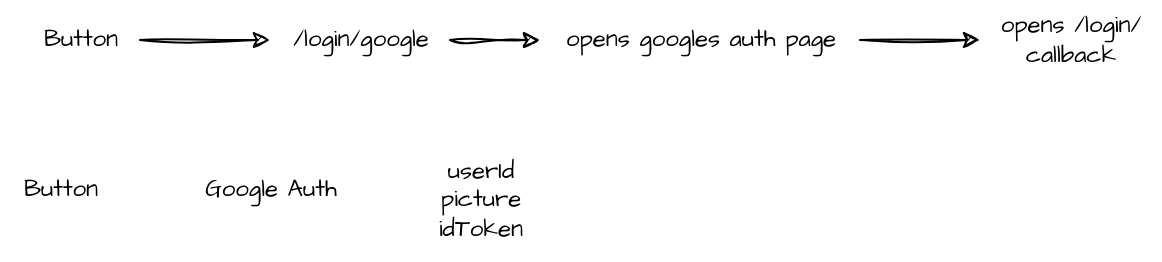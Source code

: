 <mxfile>
    <diagram id="sS2D4CpC4_G33lJ31GnQ" name="Page-1">
        <mxGraphModel dx="1087" dy="770" grid="1" gridSize="10" guides="1" tooltips="1" connect="1" arrows="1" fold="1" page="1" pageScale="1" pageWidth="827" pageHeight="1169" math="0" shadow="0">
            <root>
                <mxCell id="0"/>
                <mxCell id="1" parent="0"/>
                <mxCell id="4" value="" style="edgeStyle=none;html=1;flowAnimation=1;sketch=1;curveFitting=1;jiggle=2;fontFamily=Architects Daughter;fontSource=https%3A%2F%2Ffonts.googleapis.com%2Fcss%3Ffamily%3DArchitects%2BDaughter;" parent="1" source="2" target="3" edge="1">
                    <mxGeometry relative="1" as="geometry"/>
                </mxCell>
                <mxCell id="2" value="Button" style="text;html=1;align=center;verticalAlign=middle;resizable=0;points=[];autosize=1;strokeColor=none;fillColor=none;sketch=1;curveFitting=1;jiggle=2;fontFamily=Architects Daughter;fontSource=https%3A%2F%2Ffonts.googleapis.com%2Fcss%3Ffamily%3DArchitects%2BDaughter;" parent="1" vertex="1">
                    <mxGeometry x="170" y="55" width="60" height="30" as="geometry"/>
                </mxCell>
                <mxCell id="6" value="" style="edgeStyle=none;html=1;flowAnimation=1;sketch=1;curveFitting=1;jiggle=2;fontFamily=Architects Daughter;fontSource=https%3A%2F%2Ffonts.googleapis.com%2Fcss%3Ffamily%3DArchitects%2BDaughter;" parent="1" source="3" target="5" edge="1">
                    <mxGeometry relative="1" as="geometry"/>
                </mxCell>
                <mxCell id="3" value="/login/google" style="text;html=1;align=center;verticalAlign=middle;resizable=0;points=[];autosize=1;strokeColor=none;fillColor=none;sketch=1;curveFitting=1;jiggle=2;fontFamily=Architects Daughter;fontSource=https%3A%2F%2Ffonts.googleapis.com%2Fcss%3Ffamily%3DArchitects%2BDaughter;" parent="1" vertex="1">
                    <mxGeometry x="295" y="55" width="90" height="30" as="geometry"/>
                </mxCell>
                <mxCell id="8" value="" style="edgeStyle=none;html=1;flowAnimation=1;sketch=1;curveFitting=1;jiggle=2;fontFamily=Architects Daughter;fontSource=https%3A%2F%2Ffonts.googleapis.com%2Fcss%3Ffamily%3DArchitects%2BDaughter;" parent="1" source="5" target="7" edge="1">
                    <mxGeometry relative="1" as="geometry"/>
                </mxCell>
                <mxCell id="5" value="opens googles auth page&lt;br&gt;" style="text;html=1;align=center;verticalAlign=middle;resizable=0;points=[];autosize=1;strokeColor=none;fillColor=none;sketch=1;curveFitting=1;jiggle=2;fontFamily=Architects Daughter;fontSource=https%3A%2F%2Ffonts.googleapis.com%2Fcss%3Ffamily%3DArchitects%2BDaughter;" parent="1" vertex="1">
                    <mxGeometry x="430" y="55" width="160" height="30" as="geometry"/>
                </mxCell>
                <mxCell id="7" value="opens /login/&lt;br&gt;callback" style="text;html=1;align=center;verticalAlign=middle;resizable=0;points=[];autosize=1;strokeColor=none;fillColor=none;sketch=1;curveFitting=1;jiggle=2;fontFamily=Architects Daughter;fontSource=https%3A%2F%2Ffonts.googleapis.com%2Fcss%3Ffamily%3DArchitects%2BDaughter;" parent="1" vertex="1">
                    <mxGeometry x="650" y="50" width="90" height="40" as="geometry"/>
                </mxCell>
                <mxCell id="9" value="Google Auth&lt;br&gt;" style="text;html=1;align=center;verticalAlign=middle;resizable=0;points=[];autosize=1;strokeColor=none;fillColor=none;sketch=1;curveFitting=1;jiggle=2;fontFamily=Architects Daughter;fontSource=https%3A%2F%2Ffonts.googleapis.com%2Fcss%3Ffamily%3DArchitects%2BDaughter;" parent="1" vertex="1">
                    <mxGeometry x="250" y="130" width="90" height="30" as="geometry"/>
                </mxCell>
                <mxCell id="10" value="Button" style="text;html=1;align=center;verticalAlign=middle;resizable=0;points=[];autosize=1;strokeColor=none;fillColor=none;sketch=1;curveFitting=1;jiggle=2;fontFamily=Architects Daughter;fontSource=https%3A%2F%2Ffonts.googleapis.com%2Fcss%3Ffamily%3DArchitects%2BDaughter;" parent="1" vertex="1">
                    <mxGeometry x="160" y="130" width="60" height="30" as="geometry"/>
                </mxCell>
                <mxCell id="11" value="userId&lt;br&gt;picture&lt;br&gt;idToken" style="text;html=1;align=center;verticalAlign=middle;resizable=0;points=[];autosize=1;strokeColor=none;fillColor=none;sketch=1;curveFitting=1;jiggle=2;fontFamily=Architects Daughter;fontSource=https%3A%2F%2Ffonts.googleapis.com%2Fcss%3Ffamily%3DArchitects%2BDaughter;" parent="1" vertex="1">
                    <mxGeometry x="365" y="120" width="70" height="60" as="geometry"/>
                </mxCell>
            </root>
        </mxGraphModel>
    </diagram>
</mxfile>